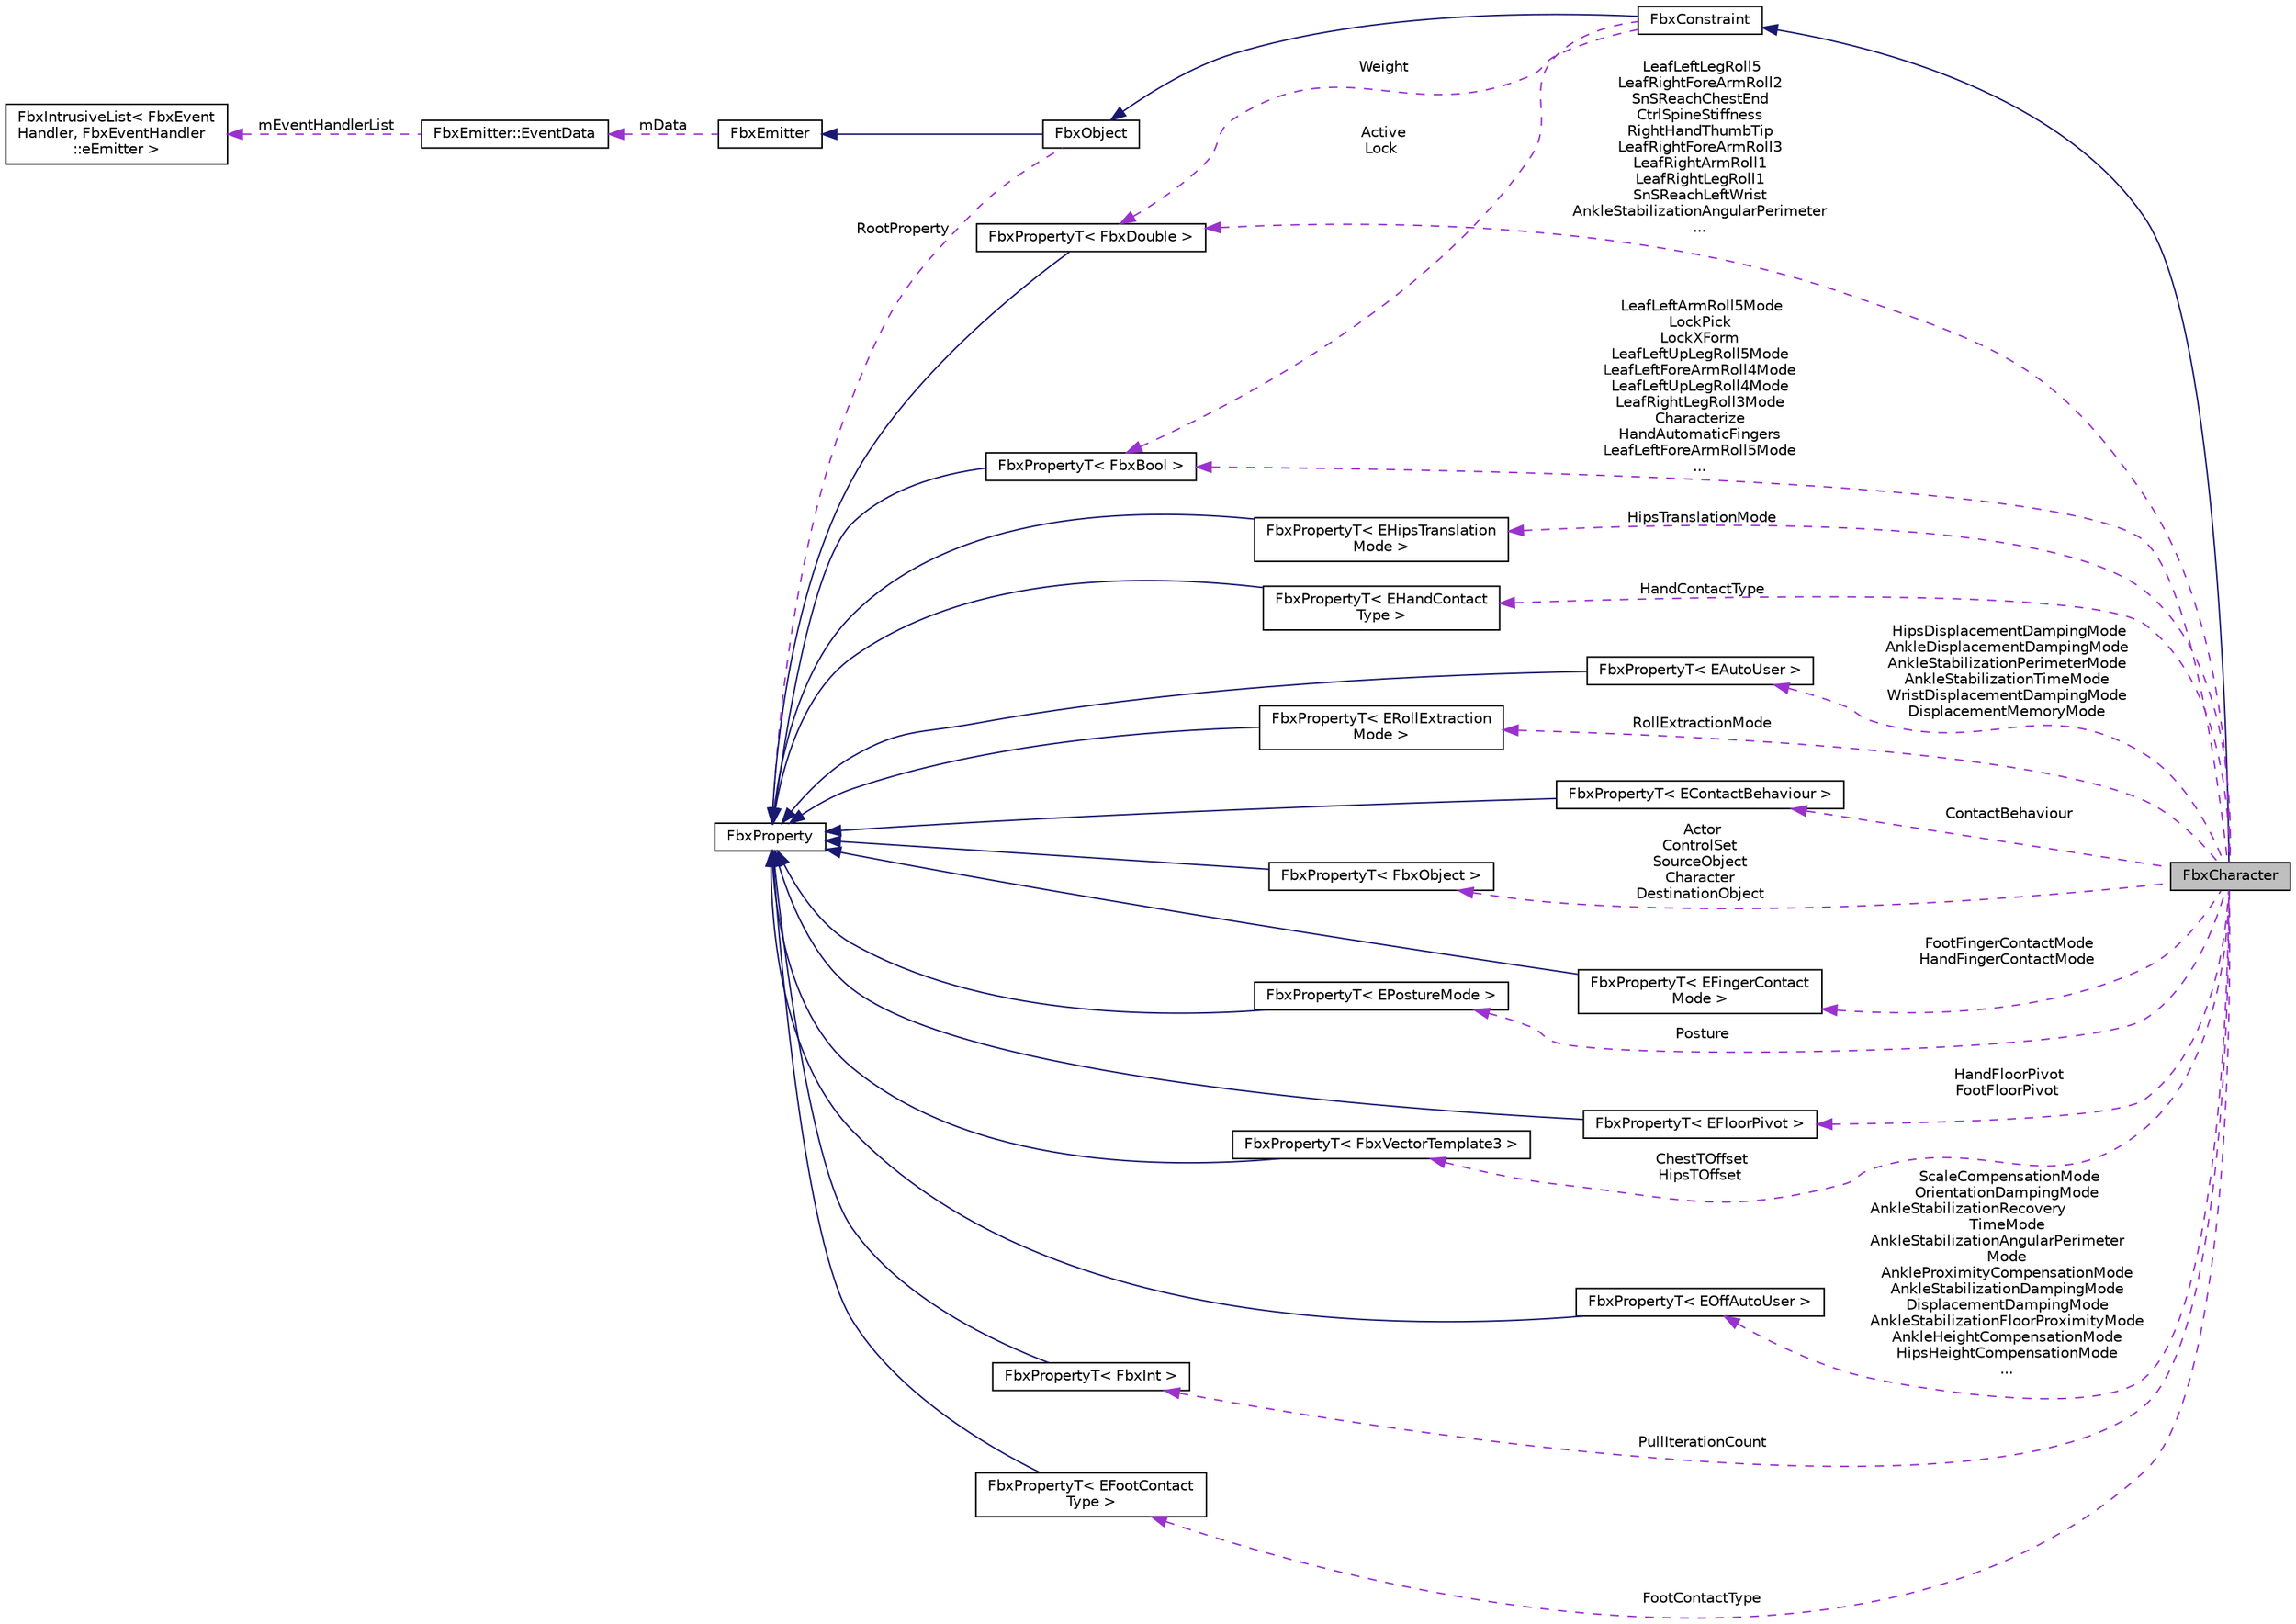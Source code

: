digraph "FbxCharacter"
{
  edge [fontname="Helvetica",fontsize="10",labelfontname="Helvetica",labelfontsize="10"];
  node [fontname="Helvetica",fontsize="10",shape=record];
  rankdir="LR";
  Node4 [label="FbxCharacter",height=0.2,width=0.4,color="black", fillcolor="grey75", style="filled", fontcolor="black"];
  Node5 -> Node4 [dir="back",color="midnightblue",fontsize="10",style="solid",fontname="Helvetica"];
  Node5 [label="FbxConstraint",height=0.2,width=0.4,color="black", fillcolor="white", style="filled",URL="$class_fbx_constraint.html"];
  Node6 -> Node5 [dir="back",color="midnightblue",fontsize="10",style="solid",fontname="Helvetica"];
  Node6 [label="FbxObject",height=0.2,width=0.4,color="black", fillcolor="white", style="filled",URL="$class_fbx_object.html"];
  Node7 -> Node6 [dir="back",color="midnightblue",fontsize="10",style="solid",fontname="Helvetica"];
  Node7 [label="FbxEmitter",height=0.2,width=0.4,color="black", fillcolor="white", style="filled",URL="$class_fbx_emitter.html"];
  Node8 -> Node7 [dir="back",color="darkorchid3",fontsize="10",style="dashed",label=" mData" ,fontname="Helvetica"];
  Node8 [label="FbxEmitter::EventData",height=0.2,width=0.4,color="black", fillcolor="white", style="filled",URL="$struct_fbx_emitter_1_1_event_data.html"];
  Node9 -> Node8 [dir="back",color="darkorchid3",fontsize="10",style="dashed",label=" mEventHandlerList" ,fontname="Helvetica"];
  Node9 [label="FbxIntrusiveList\< FbxEvent\lHandler, FbxEventHandler\l::eEmitter \>",height=0.2,width=0.4,color="black", fillcolor="white", style="filled",URL="$class_fbx_intrusive_list.html"];
  Node10 -> Node6 [dir="back",color="darkorchid3",fontsize="10",style="dashed",label=" RootProperty" ,fontname="Helvetica"];
  Node10 [label="FbxProperty",height=0.2,width=0.4,color="black", fillcolor="white", style="filled",URL="$class_fbx_property.html",tooltip="Class to hold user properties. "];
  Node11 -> Node5 [dir="back",color="darkorchid3",fontsize="10",style="dashed",label=" Weight" ,fontname="Helvetica"];
  Node11 [label="FbxPropertyT\< FbxDouble \>",height=0.2,width=0.4,color="black", fillcolor="white", style="filled",URL="$class_fbx_property_t.html"];
  Node10 -> Node11 [dir="back",color="midnightblue",fontsize="10",style="solid",fontname="Helvetica"];
  Node12 -> Node5 [dir="back",color="darkorchid3",fontsize="10",style="dashed",label=" Active\nLock" ,fontname="Helvetica"];
  Node12 [label="FbxPropertyT\< FbxBool \>",height=0.2,width=0.4,color="black", fillcolor="white", style="filled",URL="$class_fbx_property_t.html"];
  Node10 -> Node12 [dir="back",color="midnightblue",fontsize="10",style="solid",fontname="Helvetica"];
  Node13 -> Node4 [dir="back",color="darkorchid3",fontsize="10",style="dashed",label=" HipsTranslationMode" ,fontname="Helvetica"];
  Node13 [label="FbxPropertyT\< EHipsTranslation\lMode \>",height=0.2,width=0.4,color="black", fillcolor="white", style="filled",URL="$class_fbx_property_t.html"];
  Node10 -> Node13 [dir="back",color="midnightblue",fontsize="10",style="solid",fontname="Helvetica"];
  Node14 -> Node4 [dir="back",color="darkorchid3",fontsize="10",style="dashed",label=" HandContactType" ,fontname="Helvetica"];
  Node14 [label="FbxPropertyT\< EHandContact\lType \>",height=0.2,width=0.4,color="black", fillcolor="white", style="filled",URL="$class_fbx_property_t.html"];
  Node10 -> Node14 [dir="back",color="midnightblue",fontsize="10",style="solid",fontname="Helvetica"];
  Node15 -> Node4 [dir="back",color="darkorchid3",fontsize="10",style="dashed",label=" HipsDisplacementDampingMode\nAnkleDisplacementDampingMode\nAnkleStabilizationPerimeterMode\nAnkleStabilizationTimeMode\nWristDisplacementDampingMode\nDisplacementMemoryMode" ,fontname="Helvetica"];
  Node15 [label="FbxPropertyT\< EAutoUser \>",height=0.2,width=0.4,color="black", fillcolor="white", style="filled",URL="$class_fbx_property_t.html"];
  Node10 -> Node15 [dir="back",color="midnightblue",fontsize="10",style="solid",fontname="Helvetica"];
  Node16 -> Node4 [dir="back",color="darkorchid3",fontsize="10",style="dashed",label=" RollExtractionMode" ,fontname="Helvetica"];
  Node16 [label="FbxPropertyT\< ERollExtraction\lMode \>",height=0.2,width=0.4,color="black", fillcolor="white", style="filled",URL="$class_fbx_property_t.html"];
  Node10 -> Node16 [dir="back",color="midnightblue",fontsize="10",style="solid",fontname="Helvetica"];
  Node17 -> Node4 [dir="back",color="darkorchid3",fontsize="10",style="dashed",label=" ContactBehaviour" ,fontname="Helvetica"];
  Node17 [label="FbxPropertyT\< EContactBehaviour \>",height=0.2,width=0.4,color="black", fillcolor="white", style="filled",URL="$class_fbx_property_t.html"];
  Node10 -> Node17 [dir="back",color="midnightblue",fontsize="10",style="solid",fontname="Helvetica"];
  Node18 -> Node4 [dir="back",color="darkorchid3",fontsize="10",style="dashed",label=" Actor\nControlSet\nSourceObject\nCharacter\nDestinationObject" ,fontname="Helvetica"];
  Node18 [label="FbxPropertyT\< FbxObject \>",height=0.2,width=0.4,color="black", fillcolor="white", style="filled",URL="$class_fbx_property_t.html"];
  Node10 -> Node18 [dir="back",color="midnightblue",fontsize="10",style="solid",fontname="Helvetica"];
  Node19 -> Node4 [dir="back",color="darkorchid3",fontsize="10",style="dashed",label=" FootFingerContactMode\nHandFingerContactMode" ,fontname="Helvetica"];
  Node19 [label="FbxPropertyT\< EFingerContact\lMode \>",height=0.2,width=0.4,color="black", fillcolor="white", style="filled",URL="$class_fbx_property_t.html"];
  Node10 -> Node19 [dir="back",color="midnightblue",fontsize="10",style="solid",fontname="Helvetica"];
  Node20 -> Node4 [dir="back",color="darkorchid3",fontsize="10",style="dashed",label=" Posture" ,fontname="Helvetica"];
  Node20 [label="FbxPropertyT\< EPostureMode \>",height=0.2,width=0.4,color="black", fillcolor="white", style="filled",URL="$class_fbx_property_t.html"];
  Node10 -> Node20 [dir="back",color="midnightblue",fontsize="10",style="solid",fontname="Helvetica"];
  Node11 -> Node4 [dir="back",color="darkorchid3",fontsize="10",style="dashed",label=" LeafLeftLegRoll5\nLeafRightForeArmRoll2\nSnSReachChestEnd\nCtrlSpineStiffness\nRightHandThumbTip\nLeafRightForeArmRoll3\nLeafRightArmRoll1\nLeafRightLegRoll1\nSnSReachLeftWrist\nAnkleStabilizationAngularPerimeter\n..." ,fontname="Helvetica"];
  Node12 -> Node4 [dir="back",color="darkorchid3",fontsize="10",style="dashed",label=" LeafLeftArmRoll5Mode\nLockPick\nLockXForm\nLeafLeftUpLegRoll5Mode\nLeafLeftForeArmRoll4Mode\nLeafLeftUpLegRoll4Mode\nLeafRightLegRoll3Mode\nCharacterize\nHandAutomaticFingers\nLeafLeftForeArmRoll5Mode\n..." ,fontname="Helvetica"];
  Node21 -> Node4 [dir="back",color="darkorchid3",fontsize="10",style="dashed",label=" HandFloorPivot\nFootFloorPivot" ,fontname="Helvetica"];
  Node21 [label="FbxPropertyT\< EFloorPivot \>",height=0.2,width=0.4,color="black", fillcolor="white", style="filled",URL="$class_fbx_property_t.html"];
  Node10 -> Node21 [dir="back",color="midnightblue",fontsize="10",style="solid",fontname="Helvetica"];
  Node22 -> Node4 [dir="back",color="darkorchid3",fontsize="10",style="dashed",label=" ChestTOffset\nHipsTOffset" ,fontname="Helvetica"];
  Node22 [label="FbxPropertyT\< FbxVectorTemplate3 \>",height=0.2,width=0.4,color="black", fillcolor="white", style="filled",URL="$class_fbx_property_t.html"];
  Node10 -> Node22 [dir="back",color="midnightblue",fontsize="10",style="solid",fontname="Helvetica"];
  Node23 -> Node4 [dir="back",color="darkorchid3",fontsize="10",style="dashed",label=" ScaleCompensationMode\nOrientationDampingMode\nAnkleStabilizationRecovery\lTimeMode\nAnkleStabilizationAngularPerimeter\lMode\nAnkleProximityCompensationMode\nAnkleStabilizationDampingMode\nDisplacementDampingMode\nAnkleStabilizationFloorProximityMode\nAnkleHeightCompensationMode\nHipsHeightCompensationMode\n..." ,fontname="Helvetica"];
  Node23 [label="FbxPropertyT\< EOffAutoUser \>",height=0.2,width=0.4,color="black", fillcolor="white", style="filled",URL="$class_fbx_property_t.html"];
  Node10 -> Node23 [dir="back",color="midnightblue",fontsize="10",style="solid",fontname="Helvetica"];
  Node24 -> Node4 [dir="back",color="darkorchid3",fontsize="10",style="dashed",label=" PullIterationCount" ,fontname="Helvetica"];
  Node24 [label="FbxPropertyT\< FbxInt \>",height=0.2,width=0.4,color="black", fillcolor="white", style="filled",URL="$class_fbx_property_t.html"];
  Node10 -> Node24 [dir="back",color="midnightblue",fontsize="10",style="solid",fontname="Helvetica"];
  Node25 -> Node4 [dir="back",color="darkorchid3",fontsize="10",style="dashed",label=" FootContactType" ,fontname="Helvetica"];
  Node25 [label="FbxPropertyT\< EFootContact\lType \>",height=0.2,width=0.4,color="black", fillcolor="white", style="filled",URL="$class_fbx_property_t.html"];
  Node10 -> Node25 [dir="back",color="midnightblue",fontsize="10",style="solid",fontname="Helvetica"];
}

